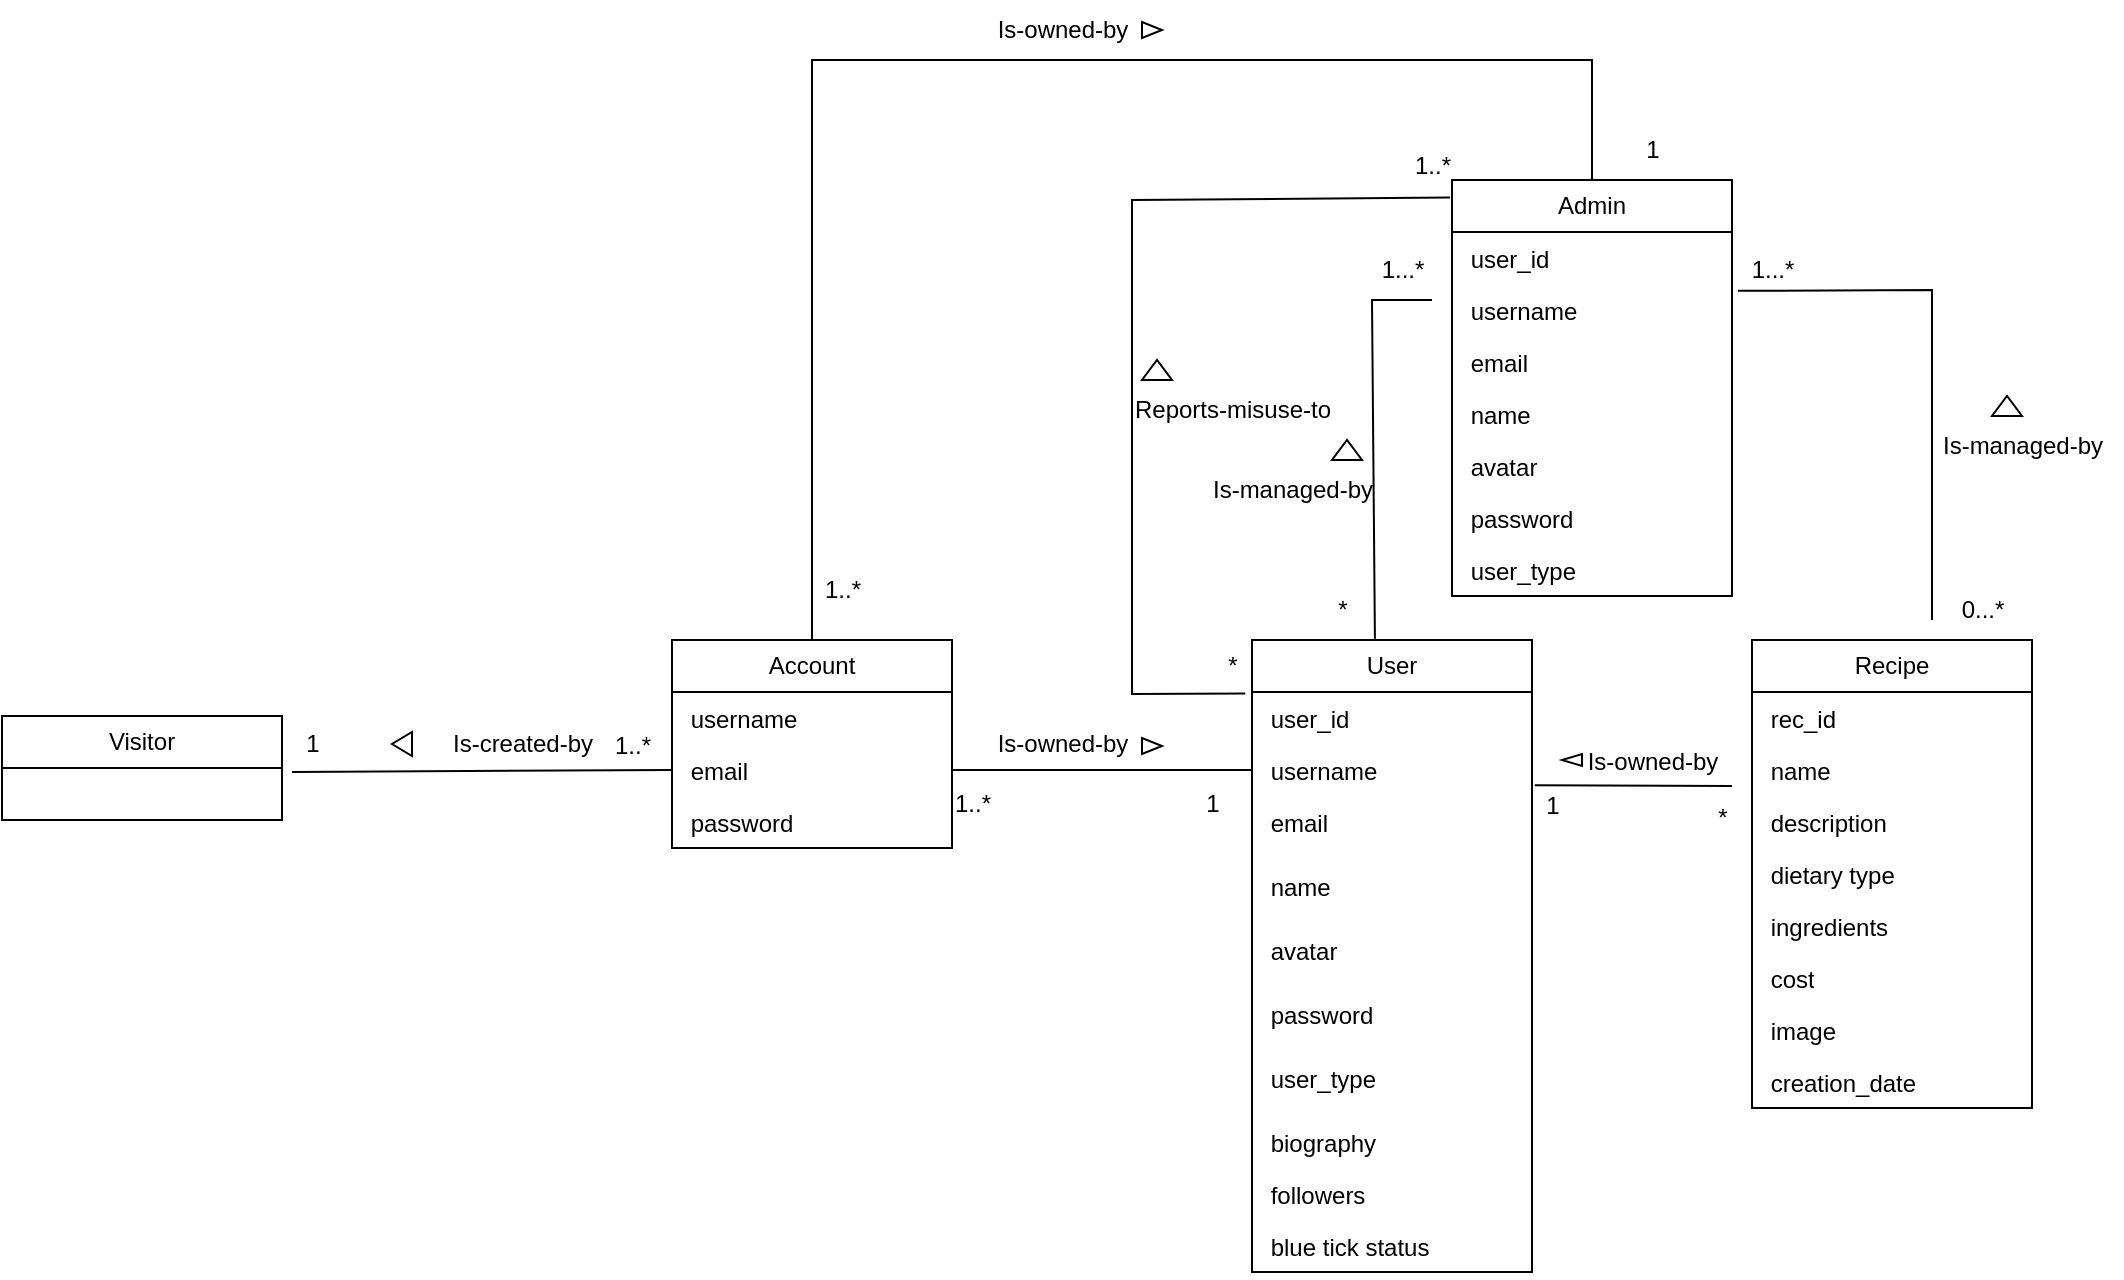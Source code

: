 <mxfile version="22.1.11" type="google">
  <diagram name="Sayfa -1" id="hyLO2DmeNDRgx9ey1IWl">
    <mxGraphModel grid="1" page="1" gridSize="10" guides="1" tooltips="1" connect="1" arrows="1" fold="1" pageScale="1" pageWidth="827" pageHeight="1169" math="0" shadow="0">
      <root>
        <mxCell id="0" />
        <mxCell id="1" parent="0" />
        <mxCell id="w-RUWUxg6B33_gkkQk5O-5" value="Admin" style="swimlane;fontStyle=0;childLayout=stackLayout;horizontal=1;startSize=26;fillColor=none;horizontalStack=0;resizeParent=1;resizeParentMax=0;resizeLast=0;collapsible=1;marginBottom=0;whiteSpace=wrap;html=1;" vertex="1" parent="1">
          <mxGeometry x="280" y="-140" width="140" height="208" as="geometry" />
        </mxCell>
        <mxCell id="w-RUWUxg6B33_gkkQk5O-6" value="&amp;nbsp;user_id" style="text;strokeColor=none;fillColor=none;align=left;verticalAlign=top;spacingLeft=4;spacingRight=4;overflow=hidden;rotatable=0;points=[[0,0.5],[1,0.5]];portConstraint=eastwest;whiteSpace=wrap;html=1;" vertex="1" parent="w-RUWUxg6B33_gkkQk5O-5">
          <mxGeometry y="26" width="140" height="26" as="geometry" />
        </mxCell>
        <mxCell id="w-RUWUxg6B33_gkkQk5O-7" value="&amp;nbsp;username" style="text;strokeColor=none;fillColor=none;align=left;verticalAlign=top;spacingLeft=4;spacingRight=4;overflow=hidden;rotatable=0;points=[[0,0.5],[1,0.5]];portConstraint=eastwest;whiteSpace=wrap;html=1;" vertex="1" parent="w-RUWUxg6B33_gkkQk5O-5">
          <mxGeometry y="52" width="140" height="26" as="geometry" />
        </mxCell>
        <mxCell id="w-RUWUxg6B33_gkkQk5O-8" value="&amp;nbsp;email" style="text;strokeColor=none;fillColor=none;align=left;verticalAlign=top;spacingLeft=4;spacingRight=4;overflow=hidden;rotatable=0;points=[[0,0.5],[1,0.5]];portConstraint=eastwest;whiteSpace=wrap;html=1;" vertex="1" parent="w-RUWUxg6B33_gkkQk5O-5">
          <mxGeometry y="78" width="140" height="26" as="geometry" />
        </mxCell>
        <mxCell id="w-RUWUxg6B33_gkkQk5O-103" value="&amp;nbsp;name" style="text;strokeColor=none;fillColor=none;align=left;verticalAlign=top;spacingLeft=4;spacingRight=4;overflow=hidden;rotatable=0;points=[[0,0.5],[1,0.5]];portConstraint=eastwest;whiteSpace=wrap;html=1;" vertex="1" parent="w-RUWUxg6B33_gkkQk5O-5">
          <mxGeometry y="104" width="140" height="26" as="geometry" />
        </mxCell>
        <mxCell id="w-RUWUxg6B33_gkkQk5O-104" value="&amp;nbsp;avatar" style="text;strokeColor=none;fillColor=none;align=left;verticalAlign=top;spacingLeft=4;spacingRight=4;overflow=hidden;rotatable=0;points=[[0,0.5],[1,0.5]];portConstraint=eastwest;whiteSpace=wrap;html=1;" vertex="1" parent="w-RUWUxg6B33_gkkQk5O-5">
          <mxGeometry y="130" width="140" height="26" as="geometry" />
        </mxCell>
        <mxCell id="w-RUWUxg6B33_gkkQk5O-105" value="&amp;nbsp;password" style="text;strokeColor=none;fillColor=none;align=left;verticalAlign=top;spacingLeft=4;spacingRight=4;overflow=hidden;rotatable=0;points=[[0,0.5],[1,0.5]];portConstraint=eastwest;whiteSpace=wrap;html=1;" vertex="1" parent="w-RUWUxg6B33_gkkQk5O-5">
          <mxGeometry y="156" width="140" height="26" as="geometry" />
        </mxCell>
        <mxCell id="w-RUWUxg6B33_gkkQk5O-106" value="&amp;nbsp;user_type" style="text;strokeColor=none;fillColor=none;align=left;verticalAlign=top;spacingLeft=4;spacingRight=4;overflow=hidden;rotatable=0;points=[[0,0.5],[1,0.5]];portConstraint=eastwest;whiteSpace=wrap;html=1;" vertex="1" parent="w-RUWUxg6B33_gkkQk5O-5">
          <mxGeometry y="182" width="140" height="26" as="geometry" />
        </mxCell>
        <mxCell id="w-RUWUxg6B33_gkkQk5O-12" value="Recipe" style="swimlane;fontStyle=0;childLayout=stackLayout;horizontal=1;startSize=26;fillColor=none;horizontalStack=0;resizeParent=1;resizeParentMax=0;resizeLast=0;collapsible=1;marginBottom=0;whiteSpace=wrap;html=1;" vertex="1" parent="1">
          <mxGeometry x="430" y="90" width="140" height="234" as="geometry" />
        </mxCell>
        <mxCell id="w-RUWUxg6B33_gkkQk5O-13" value="&amp;nbsp;rec_id" style="text;strokeColor=none;fillColor=none;align=left;verticalAlign=top;spacingLeft=4;spacingRight=4;overflow=hidden;rotatable=0;points=[[0,0.5],[1,0.5]];portConstraint=eastwest;whiteSpace=wrap;html=1;" vertex="1" parent="w-RUWUxg6B33_gkkQk5O-12">
          <mxGeometry y="26" width="140" height="26" as="geometry" />
        </mxCell>
        <mxCell id="w-RUWUxg6B33_gkkQk5O-15" value="&amp;nbsp;name" style="text;strokeColor=none;fillColor=none;align=left;verticalAlign=top;spacingLeft=4;spacingRight=4;overflow=hidden;rotatable=0;points=[[0,0.5],[1,0.5]];portConstraint=eastwest;whiteSpace=wrap;html=1;" vertex="1" parent="w-RUWUxg6B33_gkkQk5O-12">
          <mxGeometry y="52" width="140" height="26" as="geometry" />
        </mxCell>
        <mxCell id="w-RUWUxg6B33_gkkQk5O-97" value="&amp;nbsp;description" style="text;strokeColor=none;fillColor=none;align=left;verticalAlign=top;spacingLeft=4;spacingRight=4;overflow=hidden;rotatable=0;points=[[0,0.5],[1,0.5]];portConstraint=eastwest;whiteSpace=wrap;html=1;" vertex="1" parent="w-RUWUxg6B33_gkkQk5O-12">
          <mxGeometry y="78" width="140" height="26" as="geometry" />
        </mxCell>
        <mxCell id="w-RUWUxg6B33_gkkQk5O-98" value="&amp;nbsp;dietary type" style="text;strokeColor=none;fillColor=none;align=left;verticalAlign=top;spacingLeft=4;spacingRight=4;overflow=hidden;rotatable=0;points=[[0,0.5],[1,0.5]];portConstraint=eastwest;whiteSpace=wrap;html=1;" vertex="1" parent="w-RUWUxg6B33_gkkQk5O-12">
          <mxGeometry y="104" width="140" height="26" as="geometry" />
        </mxCell>
        <mxCell id="w-RUWUxg6B33_gkkQk5O-99" value="&amp;nbsp;ingredients" style="text;strokeColor=none;fillColor=none;align=left;verticalAlign=top;spacingLeft=4;spacingRight=4;overflow=hidden;rotatable=0;points=[[0,0.5],[1,0.5]];portConstraint=eastwest;whiteSpace=wrap;html=1;" vertex="1" parent="w-RUWUxg6B33_gkkQk5O-12">
          <mxGeometry y="130" width="140" height="26" as="geometry" />
        </mxCell>
        <mxCell id="w-RUWUxg6B33_gkkQk5O-109" value="&amp;nbsp;cost" style="text;strokeColor=none;fillColor=none;align=left;verticalAlign=top;spacingLeft=4;spacingRight=4;overflow=hidden;rotatable=0;points=[[0,0.5],[1,0.5]];portConstraint=eastwest;whiteSpace=wrap;html=1;" vertex="1" parent="w-RUWUxg6B33_gkkQk5O-12">
          <mxGeometry y="156" width="140" height="26" as="geometry" />
        </mxCell>
        <mxCell id="w-RUWUxg6B33_gkkQk5O-195" value="&amp;nbsp;image" style="text;strokeColor=none;fillColor=none;align=left;verticalAlign=top;spacingLeft=4;spacingRight=4;overflow=hidden;rotatable=0;points=[[0,0.5],[1,0.5]];portConstraint=eastwest;whiteSpace=wrap;html=1;" vertex="1" parent="w-RUWUxg6B33_gkkQk5O-12">
          <mxGeometry y="182" width="140" height="26" as="geometry" />
        </mxCell>
        <mxCell id="w-RUWUxg6B33_gkkQk5O-196" value="&amp;nbsp;creation_date" style="text;strokeColor=none;fillColor=none;align=left;verticalAlign=top;spacingLeft=4;spacingRight=4;overflow=hidden;rotatable=0;points=[[0,0.5],[1,0.5]];portConstraint=eastwest;whiteSpace=wrap;html=1;" vertex="1" parent="w-RUWUxg6B33_gkkQk5O-12">
          <mxGeometry y="208" width="140" height="26" as="geometry" />
        </mxCell>
        <mxCell id="w-RUWUxg6B33_gkkQk5O-16" value="Account" style="swimlane;fontStyle=0;childLayout=stackLayout;horizontal=1;startSize=26;fillColor=none;horizontalStack=0;resizeParent=1;resizeParentMax=0;resizeLast=0;collapsible=1;marginBottom=0;whiteSpace=wrap;html=1;" vertex="1" parent="1">
          <mxGeometry x="-110" y="90" width="140" height="104" as="geometry" />
        </mxCell>
        <mxCell id="w-RUWUxg6B33_gkkQk5O-17" value="&amp;nbsp;username" style="text;strokeColor=none;fillColor=none;align=left;verticalAlign=top;spacingLeft=4;spacingRight=4;overflow=hidden;rotatable=0;points=[[0,0.5],[1,0.5]];portConstraint=eastwest;whiteSpace=wrap;html=1;" vertex="1" parent="w-RUWUxg6B33_gkkQk5O-16">
          <mxGeometry y="26" width="140" height="26" as="geometry" />
        </mxCell>
        <mxCell id="w-RUWUxg6B33_gkkQk5O-18" value="&amp;nbsp;email" style="text;strokeColor=none;fillColor=none;align=left;verticalAlign=top;spacingLeft=4;spacingRight=4;overflow=hidden;rotatable=0;points=[[0,0.5],[1,0.5]];portConstraint=eastwest;whiteSpace=wrap;html=1;" vertex="1" parent="w-RUWUxg6B33_gkkQk5O-16">
          <mxGeometry y="52" width="140" height="26" as="geometry" />
        </mxCell>
        <mxCell id="w-RUWUxg6B33_gkkQk5O-19" value="&amp;nbsp;password" style="text;strokeColor=none;fillColor=none;align=left;verticalAlign=top;spacingLeft=4;spacingRight=4;overflow=hidden;rotatable=0;points=[[0,0.5],[1,0.5]];portConstraint=eastwest;whiteSpace=wrap;html=1;" vertex="1" parent="w-RUWUxg6B33_gkkQk5O-16">
          <mxGeometry y="78" width="140" height="26" as="geometry" />
        </mxCell>
        <mxCell id="w-RUWUxg6B33_gkkQk5O-20" value="User" style="swimlane;fontStyle=0;childLayout=stackLayout;horizontal=1;startSize=26;fillColor=none;horizontalStack=0;resizeParent=1;resizeParentMax=0;resizeLast=0;collapsible=1;marginBottom=0;whiteSpace=wrap;html=1;" vertex="1" parent="1">
          <mxGeometry x="180" y="90" width="140" height="316" as="geometry" />
        </mxCell>
        <mxCell id="w-RUWUxg6B33_gkkQk5O-21" value="&amp;nbsp;user_id" style="text;strokeColor=none;fillColor=none;align=left;verticalAlign=top;spacingLeft=4;spacingRight=4;overflow=hidden;rotatable=0;points=[[0,0.5],[1,0.5]];portConstraint=eastwest;whiteSpace=wrap;html=1;" vertex="1" parent="w-RUWUxg6B33_gkkQk5O-20">
          <mxGeometry y="26" width="140" height="26" as="geometry" />
        </mxCell>
        <mxCell id="w-RUWUxg6B33_gkkQk5O-22" value="&amp;nbsp;username" style="text;strokeColor=none;fillColor=none;align=left;verticalAlign=top;spacingLeft=4;spacingRight=4;overflow=hidden;rotatable=0;points=[[0,0.5],[1,0.5]];portConstraint=eastwest;whiteSpace=wrap;html=1;" vertex="1" parent="w-RUWUxg6B33_gkkQk5O-20">
          <mxGeometry y="52" width="140" height="26" as="geometry" />
        </mxCell>
        <mxCell id="w-RUWUxg6B33_gkkQk5O-23" value="&amp;nbsp;email" style="text;strokeColor=none;fillColor=none;align=left;verticalAlign=top;spacingLeft=4;spacingRight=4;overflow=hidden;rotatable=0;points=[[0,0.5],[1,0.5]];portConstraint=eastwest;whiteSpace=wrap;html=1;" vertex="1" parent="w-RUWUxg6B33_gkkQk5O-20">
          <mxGeometry y="78" width="140" height="32" as="geometry" />
        </mxCell>
        <mxCell id="w-RUWUxg6B33_gkkQk5O-93" value="&amp;nbsp;name" style="text;strokeColor=none;fillColor=none;align=left;verticalAlign=top;spacingLeft=4;spacingRight=4;overflow=hidden;rotatable=0;points=[[0,0.5],[1,0.5]];portConstraint=eastwest;whiteSpace=wrap;html=1;" vertex="1" parent="w-RUWUxg6B33_gkkQk5O-20">
          <mxGeometry y="110" width="140" height="32" as="geometry" />
        </mxCell>
        <mxCell id="w-RUWUxg6B33_gkkQk5O-95" value="&amp;nbsp;avatar" style="text;strokeColor=none;fillColor=none;align=left;verticalAlign=top;spacingLeft=4;spacingRight=4;overflow=hidden;rotatable=0;points=[[0,0.5],[1,0.5]];portConstraint=eastwest;whiteSpace=wrap;html=1;" vertex="1" parent="w-RUWUxg6B33_gkkQk5O-20">
          <mxGeometry y="142" width="140" height="32" as="geometry" />
        </mxCell>
        <mxCell id="w-RUWUxg6B33_gkkQk5O-94" value="&amp;nbsp;password" style="text;strokeColor=none;fillColor=none;align=left;verticalAlign=top;spacingLeft=4;spacingRight=4;overflow=hidden;rotatable=0;points=[[0,0.5],[1,0.5]];portConstraint=eastwest;whiteSpace=wrap;html=1;" vertex="1" parent="w-RUWUxg6B33_gkkQk5O-20">
          <mxGeometry y="174" width="140" height="32" as="geometry" />
        </mxCell>
        <mxCell id="w-RUWUxg6B33_gkkQk5O-100" value="&amp;nbsp;user_type" style="text;strokeColor=none;fillColor=none;align=left;verticalAlign=top;spacingLeft=4;spacingRight=4;overflow=hidden;rotatable=0;points=[[0,0.5],[1,0.5]];portConstraint=eastwest;whiteSpace=wrap;html=1;" vertex="1" parent="w-RUWUxg6B33_gkkQk5O-20">
          <mxGeometry y="206" width="140" height="32" as="geometry" />
        </mxCell>
        <mxCell id="w-RUWUxg6B33_gkkQk5O-107" value="&amp;nbsp;biography" style="text;strokeColor=none;fillColor=none;align=left;verticalAlign=top;spacingLeft=4;spacingRight=4;overflow=hidden;rotatable=0;points=[[0,0.5],[1,0.5]];portConstraint=eastwest;whiteSpace=wrap;html=1;" vertex="1" parent="w-RUWUxg6B33_gkkQk5O-20">
          <mxGeometry y="238" width="140" height="26" as="geometry" />
        </mxCell>
        <mxCell id="w-RUWUxg6B33_gkkQk5O-108" value="&amp;nbsp;followers" style="text;strokeColor=none;fillColor=none;align=left;verticalAlign=top;spacingLeft=4;spacingRight=4;overflow=hidden;rotatable=0;points=[[0,0.5],[1,0.5]];portConstraint=eastwest;whiteSpace=wrap;html=1;" vertex="1" parent="w-RUWUxg6B33_gkkQk5O-20">
          <mxGeometry y="264" width="140" height="26" as="geometry" />
        </mxCell>
        <mxCell id="h_E9dW97iRScugKzDmn5-24" value="&amp;nbsp;blue tick status" style="text;strokeColor=none;fillColor=none;align=left;verticalAlign=top;spacingLeft=4;spacingRight=4;overflow=hidden;rotatable=0;points=[[0,0.5],[1,0.5]];portConstraint=eastwest;whiteSpace=wrap;html=1;" vertex="1" parent="w-RUWUxg6B33_gkkQk5O-20">
          <mxGeometry y="290" width="140" height="26" as="geometry" />
        </mxCell>
        <mxCell id="w-RUWUxg6B33_gkkQk5O-24" value="Visitor" style="swimlane;fontStyle=0;childLayout=stackLayout;horizontal=1;startSize=26;fillColor=none;horizontalStack=0;resizeParent=1;resizeParentMax=0;resizeLast=0;collapsible=1;marginBottom=0;whiteSpace=wrap;html=1;" vertex="1" parent="1">
          <mxGeometry x="-445" y="128" width="140" height="52" as="geometry" />
        </mxCell>
        <mxCell id="w-RUWUxg6B33_gkkQk5O-33" value="" style="endArrow=none;html=1;rounded=0;exitX=1;exitY=0.5;exitDx=0;exitDy=0;entryX=0;entryY=0.5;entryDx=0;entryDy=0;" edge="1" parent="1" target="w-RUWUxg6B33_gkkQk5O-18">
          <mxGeometry width="50" height="50" relative="1" as="geometry">
            <mxPoint x="-300" y="156" as="sourcePoint" />
            <mxPoint x="440" y="220" as="targetPoint" />
          </mxGeometry>
        </mxCell>
        <mxCell id="w-RUWUxg6B33_gkkQk5O-38" value="" style="endArrow=none;html=1;rounded=0;entryX=0.439;entryY=-0.002;entryDx=0;entryDy=0;entryPerimeter=0;" edge="1" parent="1" target="w-RUWUxg6B33_gkkQk5O-20">
          <mxGeometry width="50" height="50" relative="1" as="geometry">
            <mxPoint x="270" y="-80" as="sourcePoint" />
            <mxPoint x="440" y="100" as="targetPoint" />
            <Array as="points">
              <mxPoint x="240" y="-80" />
            </Array>
          </mxGeometry>
        </mxCell>
        <mxCell id="w-RUWUxg6B33_gkkQk5O-39" value="" style="endArrow=none;html=1;rounded=0;exitX=1.021;exitY=0.131;exitDx=0;exitDy=0;exitPerimeter=0;" edge="1" parent="1" source="w-RUWUxg6B33_gkkQk5O-7">
          <mxGeometry width="50" height="50" relative="1" as="geometry">
            <mxPoint x="390" y="150" as="sourcePoint" />
            <mxPoint x="520" y="80" as="targetPoint" />
            <Array as="points">
              <mxPoint x="520" y="-85" />
            </Array>
          </mxGeometry>
        </mxCell>
        <mxCell id="w-RUWUxg6B33_gkkQk5O-40" value="Is-managed-by" style="text;html=1;align=center;verticalAlign=middle;resizable=0;points=[];autosize=1;strokeColor=none;fillColor=none;" vertex="1" parent="1">
          <mxGeometry x="150" width="100" height="30" as="geometry" />
        </mxCell>
        <mxCell id="w-RUWUxg6B33_gkkQk5O-50" value="Is-created-by" style="text;html=1;align=center;verticalAlign=middle;resizable=0;points=[];autosize=1;strokeColor=none;fillColor=none;" vertex="1" parent="1">
          <mxGeometry x="-230" y="127" width="90" height="30" as="geometry" />
        </mxCell>
        <mxCell id="w-RUWUxg6B33_gkkQk5O-51" value="" style="endArrow=none;html=1;rounded=0;exitX=1;exitY=0.5;exitDx=0;exitDy=0;entryX=0;entryY=0.5;entryDx=0;entryDy=0;" edge="1" parent="1" source="w-RUWUxg6B33_gkkQk5O-18" target="w-RUWUxg6B33_gkkQk5O-22">
          <mxGeometry width="50" height="50" relative="1" as="geometry">
            <mxPoint x="110" y="150" as="sourcePoint" />
            <mxPoint x="160" y="100" as="targetPoint" />
          </mxGeometry>
        </mxCell>
        <mxCell id="w-RUWUxg6B33_gkkQk5O-88" value="" style="endArrow=none;html=1;rounded=0;entryX=0.5;entryY=0;entryDx=0;entryDy=0;exitX=0.5;exitY=0;exitDx=0;exitDy=0;" edge="1" parent="1" source="w-RUWUxg6B33_gkkQk5O-16" target="w-RUWUxg6B33_gkkQk5O-5">
          <mxGeometry width="50" height="50" relative="1" as="geometry">
            <mxPoint x="110" y="50" as="sourcePoint" />
            <mxPoint x="160" as="targetPoint" />
            <Array as="points">
              <mxPoint x="-40" y="-200" />
              <mxPoint x="350" y="-200" />
            </Array>
          </mxGeometry>
        </mxCell>
        <mxCell id="w-RUWUxg6B33_gkkQk5O-158" value="1" style="text;html=1;align=center;verticalAlign=middle;resizable=0;points=[];autosize=1;strokeColor=none;fillColor=none;" vertex="1" parent="1">
          <mxGeometry x="-305" y="127" width="30" height="30" as="geometry" />
        </mxCell>
        <mxCell id="w-RUWUxg6B33_gkkQk5O-160" value="1..*" style="text;html=1;align=center;verticalAlign=middle;resizable=0;points=[];autosize=1;strokeColor=none;fillColor=none;" vertex="1" parent="1">
          <mxGeometry x="-150" y="128" width="40" height="30" as="geometry" />
        </mxCell>
        <mxCell id="w-RUWUxg6B33_gkkQk5O-161" value="1" style="text;html=1;align=center;verticalAlign=middle;resizable=0;points=[];autosize=1;strokeColor=none;fillColor=none;" vertex="1" parent="1">
          <mxGeometry x="365" y="-170" width="30" height="30" as="geometry" />
        </mxCell>
        <mxCell id="w-RUWUxg6B33_gkkQk5O-162" value="*" style="text;html=1;align=center;verticalAlign=middle;resizable=0;points=[];autosize=1;strokeColor=none;fillColor=none;" vertex="1" parent="1">
          <mxGeometry x="210" y="60" width="30" height="30" as="geometry" />
        </mxCell>
        <mxCell id="w-RUWUxg6B33_gkkQk5O-163" value="0...*" style="text;html=1;align=center;verticalAlign=middle;resizable=0;points=[];autosize=1;strokeColor=none;fillColor=none;" vertex="1" parent="1">
          <mxGeometry x="525" y="60" width="40" height="30" as="geometry" />
        </mxCell>
        <mxCell id="w-RUWUxg6B33_gkkQk5O-164" value="1..*" style="text;html=1;align=center;verticalAlign=middle;resizable=0;points=[];autosize=1;strokeColor=none;fillColor=none;" vertex="1" parent="1">
          <mxGeometry x="-45" y="50" width="40" height="30" as="geometry" />
        </mxCell>
        <mxCell id="w-RUWUxg6B33_gkkQk5O-165" value="1" style="text;html=1;align=center;verticalAlign=middle;resizable=0;points=[];autosize=1;strokeColor=none;fillColor=none;" vertex="1" parent="1">
          <mxGeometry x="145" y="157" width="30" height="30" as="geometry" />
        </mxCell>
        <mxCell id="w-RUWUxg6B33_gkkQk5O-166" value="1..*" style="text;html=1;align=center;verticalAlign=middle;resizable=0;points=[];autosize=1;strokeColor=none;fillColor=none;" vertex="1" parent="1">
          <mxGeometry x="20" y="157" width="40" height="30" as="geometry" />
        </mxCell>
        <mxCell id="w-RUWUxg6B33_gkkQk5O-177" value="1...*" style="text;html=1;align=center;verticalAlign=middle;resizable=0;points=[];autosize=1;strokeColor=none;fillColor=none;" vertex="1" parent="1">
          <mxGeometry x="235" y="-110" width="40" height="30" as="geometry" />
        </mxCell>
        <mxCell id="w-RUWUxg6B33_gkkQk5O-178" value="1...*" style="text;html=1;align=center;verticalAlign=middle;resizable=0;points=[];autosize=1;strokeColor=none;fillColor=none;" vertex="1" parent="1">
          <mxGeometry x="420" y="-110" width="40" height="30" as="geometry" />
        </mxCell>
        <mxCell id="w-RUWUxg6B33_gkkQk5O-187" value="" style="endArrow=none;html=1;rounded=0;exitX=1.01;exitY=0.792;exitDx=0;exitDy=0;exitPerimeter=0;" edge="1" parent="1" source="w-RUWUxg6B33_gkkQk5O-22">
          <mxGeometry width="50" height="50" relative="1" as="geometry">
            <mxPoint x="110" y="250" as="sourcePoint" />
            <mxPoint x="420" y="163" as="targetPoint" />
          </mxGeometry>
        </mxCell>
        <mxCell id="w-RUWUxg6B33_gkkQk5O-192" value="1" style="text;html=1;align=center;verticalAlign=middle;resizable=0;points=[];autosize=1;strokeColor=none;fillColor=none;" vertex="1" parent="1">
          <mxGeometry x="315" y="158" width="30" height="30" as="geometry" />
        </mxCell>
        <mxCell id="w-RUWUxg6B33_gkkQk5O-193" value="*" style="text;html=1;align=center;verticalAlign=middle;resizable=0;points=[];autosize=1;strokeColor=none;fillColor=none;" vertex="1" parent="1">
          <mxGeometry x="400" y="164" width="30" height="30" as="geometry" />
        </mxCell>
        <mxCell id="qtmnwBqrCJXkZVMpkvgt-2" value="" style="html=1;shadow=0;dashed=0;align=center;verticalAlign=middle;shape=mxgraph.arrows2.arrow;dy=0.6;dx=40;flipH=1;notch=0;" vertex="1" parent="1">
          <mxGeometry x="-250" y="136" width="10" height="12" as="geometry" />
        </mxCell>
        <mxCell id="qtmnwBqrCJXkZVMpkvgt-3" value="Is-owned-by" style="text;html=1;align=center;verticalAlign=middle;resizable=0;points=[];autosize=1;strokeColor=none;fillColor=none;" vertex="1" parent="1">
          <mxGeometry x="40" y="127" width="90" height="30" as="geometry" />
        </mxCell>
        <mxCell id="qtmnwBqrCJXkZVMpkvgt-4" value="" style="html=1;shadow=0;dashed=0;align=center;verticalAlign=middle;shape=mxgraph.arrows2.arrow;dy=0.6;dx=40;notch=0;" vertex="1" parent="1">
          <mxGeometry x="125" y="139" width="10" height="8" as="geometry" />
        </mxCell>
        <mxCell id="qtmnwBqrCJXkZVMpkvgt-5" value="Is-owned-by" style="text;html=1;align=center;verticalAlign=middle;resizable=0;points=[];autosize=1;strokeColor=none;fillColor=none;" vertex="1" parent="1">
          <mxGeometry x="335" y="136" width="90" height="30" as="geometry" />
        </mxCell>
        <mxCell id="qtmnwBqrCJXkZVMpkvgt-7" value="" style="html=1;shadow=0;dashed=0;align=center;verticalAlign=middle;shape=mxgraph.arrows2.arrow;dy=0.6;dx=40;flipH=1;notch=0;" vertex="1" parent="1">
          <mxGeometry x="335" y="147" width="10" height="6" as="geometry" />
        </mxCell>
        <mxCell id="qtmnwBqrCJXkZVMpkvgt-8" value="Is-owned-by" style="text;html=1;align=center;verticalAlign=middle;resizable=0;points=[];autosize=1;strokeColor=none;fillColor=none;" vertex="1" parent="1">
          <mxGeometry x="40" y="-230" width="90" height="30" as="geometry" />
        </mxCell>
        <mxCell id="qtmnwBqrCJXkZVMpkvgt-10" value="" style="html=1;shadow=0;dashed=0;align=center;verticalAlign=middle;shape=mxgraph.arrows2.arrow;dy=0.6;dx=40;notch=0;" vertex="1" parent="1">
          <mxGeometry x="125" y="-219" width="10" height="8" as="geometry" />
        </mxCell>
        <mxCell id="qtmnwBqrCJXkZVMpkvgt-11" value="" style="html=1;shadow=0;dashed=0;align=center;verticalAlign=middle;shape=mxgraph.arrows2.arrow;dy=0.6;dx=40;direction=north;notch=0;" vertex="1" parent="1">
          <mxGeometry x="220" y="-10" width="15" height="10" as="geometry" />
        </mxCell>
        <mxCell id="qtmnwBqrCJXkZVMpkvgt-12" value="" style="html=1;shadow=0;dashed=0;align=center;verticalAlign=middle;shape=mxgraph.arrows2.arrow;dy=0.6;dx=40;direction=north;notch=0;" vertex="1" parent="1">
          <mxGeometry x="550" y="-32" width="15" height="10" as="geometry" />
        </mxCell>
        <mxCell id="qtmnwBqrCJXkZVMpkvgt-13" value="Is-managed-by" style="text;html=1;align=center;verticalAlign=middle;resizable=0;points=[];autosize=1;strokeColor=none;fillColor=none;" vertex="1" parent="1">
          <mxGeometry x="515" y="-22" width="100" height="30" as="geometry" />
        </mxCell>
        <mxCell id="_CmnnJDLJLOGEQHo2TTX-1" value="" style="endArrow=none;html=1;rounded=0;exitX=-0.024;exitY=0.031;exitDx=0;exitDy=0;exitPerimeter=0;entryX=-0.007;entryY=0.042;entryDx=0;entryDy=0;entryPerimeter=0;" edge="1" parent="1" source="w-RUWUxg6B33_gkkQk5O-21" target="w-RUWUxg6B33_gkkQk5O-5">
          <mxGeometry width="50" height="50" relative="1" as="geometry">
            <mxPoint x="75" y="80" as="sourcePoint" />
            <mxPoint x="165" y="-170" as="targetPoint" />
            <Array as="points">
              <mxPoint x="120" y="117" />
              <mxPoint x="120" y="-130" />
            </Array>
          </mxGeometry>
        </mxCell>
        <mxCell id="_CmnnJDLJLOGEQHo2TTX-2" value="Reports-misuse-to" style="text;html=1;align=center;verticalAlign=middle;resizable=0;points=[];autosize=1;strokeColor=none;fillColor=none;" vertex="1" parent="1">
          <mxGeometry x="110" y="-40" width="120" height="30" as="geometry" />
        </mxCell>
        <mxCell id="_CmnnJDLJLOGEQHo2TTX-3" value="" style="html=1;shadow=0;dashed=0;align=center;verticalAlign=middle;shape=mxgraph.arrows2.arrow;dy=0.6;dx=40;direction=north;notch=0;" vertex="1" parent="1">
          <mxGeometry x="125" y="-50" width="15" height="10" as="geometry" />
        </mxCell>
        <mxCell id="_CmnnJDLJLOGEQHo2TTX-4" value="*" style="text;html=1;align=center;verticalAlign=middle;resizable=0;points=[];autosize=1;strokeColor=none;fillColor=none;" vertex="1" parent="1">
          <mxGeometry x="155" y="88" width="30" height="30" as="geometry" />
        </mxCell>
        <mxCell id="_CmnnJDLJLOGEQHo2TTX-5" value="1..*" style="text;html=1;align=center;verticalAlign=middle;resizable=0;points=[];autosize=1;strokeColor=none;fillColor=none;" vertex="1" parent="1">
          <mxGeometry x="250" y="-162" width="40" height="30" as="geometry" />
        </mxCell>
      </root>
    </mxGraphModel>
  </diagram>
</mxfile>
